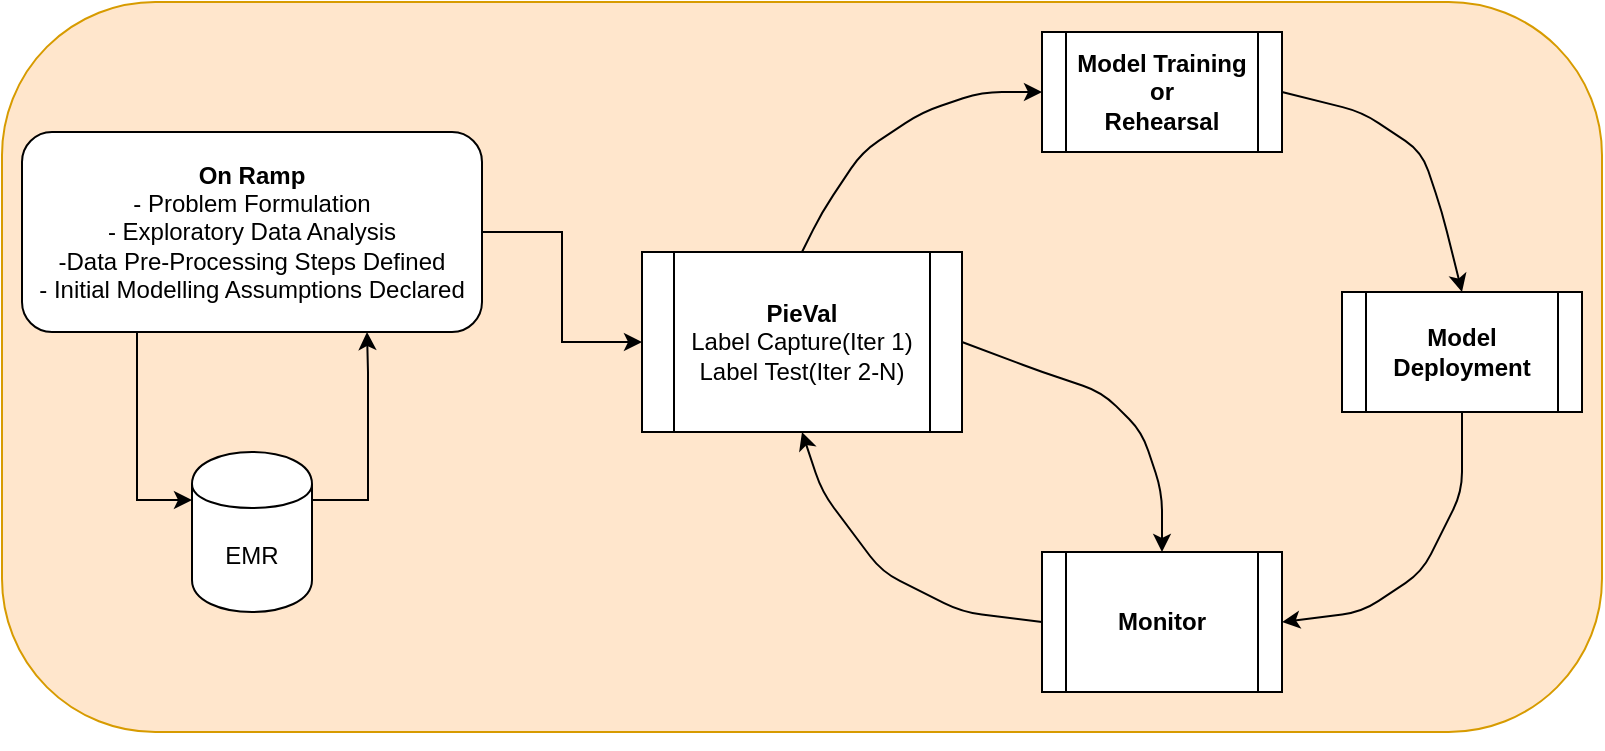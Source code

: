 <mxfile version="13.7.3" type="device"><diagram id="giYU9nGfMPzYd45Hw4Nj" name="Page-1"><mxGraphModel dx="984" dy="830" grid="1" gridSize="10" guides="1" tooltips="1" connect="1" arrows="1" fold="1" page="1" pageScale="1" pageWidth="850" pageHeight="1100" math="0" shadow="0"><root><mxCell id="0"/><mxCell id="1" parent="0"/><mxCell id="iRHSrYQaRzHmSF3AUp8Q-8" value="" style="rounded=1;whiteSpace=wrap;html=1;fillColor=#ffe6cc;strokeColor=#d79b00;arcSize=21;" parent="1" vertex="1"><mxGeometry x="30" y="35" width="800" height="365" as="geometry"/></mxCell><mxCell id="iRHSrYQaRzHmSF3AUp8Q-6" style="edgeStyle=orthogonalEdgeStyle;rounded=0;orthogonalLoop=1;jettySize=auto;html=1;entryX=0;entryY=0.3;entryDx=0;entryDy=0;exitX=0.25;exitY=1;exitDx=0;exitDy=0;" parent="1" source="vSDm96x_2NTzhf6EGQRm-1" target="iRHSrYQaRzHmSF3AUp8Q-1" edge="1"><mxGeometry relative="1" as="geometry"><Array as="points"><mxPoint x="98" y="284"/></Array></mxGeometry></mxCell><mxCell id="y_bQSvOHyVRggOBEt0zm-18" style="edgeStyle=orthogonalEdgeStyle;rounded=0;orthogonalLoop=1;jettySize=auto;html=1;entryX=0;entryY=0.5;entryDx=0;entryDy=0;" edge="1" parent="1" source="vSDm96x_2NTzhf6EGQRm-1" target="vSDm96x_2NTzhf6EGQRm-2"><mxGeometry relative="1" as="geometry"/></mxCell><mxCell id="vSDm96x_2NTzhf6EGQRm-1" value="&lt;b&gt;On Ramp&lt;/b&gt;&lt;br&gt;- Problem Formulation&lt;br&gt;- Exploratory Data Analysis&lt;br&gt;-Data Pre-Processing Steps Defined&lt;br&gt;- Initial Modelling Assumptions Declared" style="rounded=1;whiteSpace=wrap;html=1;" parent="1" vertex="1"><mxGeometry x="40" y="100" width="230" height="100" as="geometry"/></mxCell><mxCell id="vSDm96x_2NTzhf6EGQRm-2" value="&lt;b&gt;PieVal&lt;/b&gt;&lt;br&gt;Label Capture(Iter 1)&lt;br&gt;Label Test(Iter 2-N)" style="shape=process;whiteSpace=wrap;html=1;backgroundOutline=1;" parent="1" vertex="1"><mxGeometry x="350" y="160" width="160" height="90" as="geometry"/></mxCell><mxCell id="vSDm96x_2NTzhf6EGQRm-4" value="&lt;b&gt;Model Training&lt;br&gt;or&lt;br&gt;Rehearsal&lt;br&gt;&lt;/b&gt;" style="shape=process;whiteSpace=wrap;html=1;backgroundOutline=1;" parent="1" vertex="1"><mxGeometry x="550" y="50" width="120" height="60" as="geometry"/></mxCell><mxCell id="vSDm96x_2NTzhf6EGQRm-5" value="&lt;b&gt;Model Deployment&lt;/b&gt;" style="shape=process;whiteSpace=wrap;html=1;backgroundOutline=1;" parent="1" vertex="1"><mxGeometry x="700" y="180" width="120" height="60" as="geometry"/></mxCell><mxCell id="vSDm96x_2NTzhf6EGQRm-6" value="&lt;b&gt;Monitor&lt;/b&gt;" style="shape=process;whiteSpace=wrap;html=1;backgroundOutline=1;" parent="1" vertex="1"><mxGeometry x="550" y="310" width="120" height="70" as="geometry"/></mxCell><mxCell id="vSDm96x_2NTzhf6EGQRm-8" value="" style="endArrow=classic;html=1;entryX=0;entryY=0.5;entryDx=0;entryDy=0;exitX=0.5;exitY=0;exitDx=0;exitDy=0;" parent="1" source="vSDm96x_2NTzhf6EGQRm-2" target="vSDm96x_2NTzhf6EGQRm-4" edge="1"><mxGeometry width="50" height="50" relative="1" as="geometry"><mxPoint x="470" y="240" as="sourcePoint"/><mxPoint x="500" y="160" as="targetPoint"/><Array as="points"><mxPoint x="440" y="140"/><mxPoint x="460" y="110"/><mxPoint x="490" y="90"/><mxPoint x="520" y="80"/></Array></mxGeometry></mxCell><mxCell id="vSDm96x_2NTzhf6EGQRm-9" value="" style="endArrow=classic;html=1;exitX=1;exitY=0.5;exitDx=0;exitDy=0;entryX=0.5;entryY=0;entryDx=0;entryDy=0;" parent="1" source="vSDm96x_2NTzhf6EGQRm-4" target="vSDm96x_2NTzhf6EGQRm-5" edge="1"><mxGeometry width="50" height="50" relative="1" as="geometry"><mxPoint x="310" y="490" as="sourcePoint"/><mxPoint x="360" y="440" as="targetPoint"/><Array as="points"><mxPoint x="710" y="90"/><mxPoint x="740" y="110"/><mxPoint x="750" y="140"/></Array></mxGeometry></mxCell><mxCell id="vSDm96x_2NTzhf6EGQRm-11" value="" style="endArrow=classic;html=1;exitX=0;exitY=0.5;exitDx=0;exitDy=0;entryX=0.5;entryY=1;entryDx=0;entryDy=0;" parent="1" source="vSDm96x_2NTzhf6EGQRm-6" target="vSDm96x_2NTzhf6EGQRm-2" edge="1"><mxGeometry width="50" height="50" relative="1" as="geometry"><mxPoint x="230" y="430" as="sourcePoint"/><mxPoint x="280" y="380" as="targetPoint"/><Array as="points"><mxPoint x="510" y="340"/><mxPoint x="470" y="320"/><mxPoint x="440" y="280"/></Array></mxGeometry></mxCell><mxCell id="iRHSrYQaRzHmSF3AUp8Q-7" style="edgeStyle=orthogonalEdgeStyle;rounded=0;orthogonalLoop=1;jettySize=auto;html=1;entryX=0.75;entryY=1;entryDx=0;entryDy=0;exitX=1;exitY=0.3;exitDx=0;exitDy=0;" parent="1" source="iRHSrYQaRzHmSF3AUp8Q-1" target="vSDm96x_2NTzhf6EGQRm-1" edge="1"><mxGeometry relative="1" as="geometry"><Array as="points"><mxPoint x="213" y="284"/><mxPoint x="213" y="220"/><mxPoint x="213" y="220"/></Array></mxGeometry></mxCell><mxCell id="iRHSrYQaRzHmSF3AUp8Q-1" value="EMR" style="shape=cylinder;whiteSpace=wrap;html=1;boundedLbl=1;backgroundOutline=1;" parent="1" vertex="1"><mxGeometry x="125" y="260" width="60" height="80" as="geometry"/></mxCell><mxCell id="y_bQSvOHyVRggOBEt0zm-5" style="edgeStyle=orthogonalEdgeStyle;rounded=0;orthogonalLoop=1;jettySize=auto;html=1;exitX=0.5;exitY=1;exitDx=0;exitDy=0;" edge="1" parent="1" source="iRHSrYQaRzHmSF3AUp8Q-8" target="iRHSrYQaRzHmSF3AUp8Q-8"><mxGeometry relative="1" as="geometry"/></mxCell><mxCell id="y_bQSvOHyVRggOBEt0zm-11" value="" style="endArrow=classic;html=1;exitX=0.5;exitY=1;exitDx=0;exitDy=0;" edge="1" parent="1" source="vSDm96x_2NTzhf6EGQRm-5"><mxGeometry width="50" height="50" relative="1" as="geometry"><mxPoint x="720" y="350" as="sourcePoint"/><mxPoint x="670" y="345" as="targetPoint"/><Array as="points"><mxPoint x="760" y="280"/><mxPoint x="740" y="320"/><mxPoint x="710" y="340"/></Array></mxGeometry></mxCell><mxCell id="y_bQSvOHyVRggOBEt0zm-17" value="" style="endArrow=classic;html=1;entryX=0.5;entryY=0;entryDx=0;entryDy=0;exitX=1;exitY=0.5;exitDx=0;exitDy=0;" edge="1" parent="1" source="vSDm96x_2NTzhf6EGQRm-2" target="vSDm96x_2NTzhf6EGQRm-6"><mxGeometry width="50" height="50" relative="1" as="geometry"><mxPoint x="610" y="280" as="sourcePoint"/><mxPoint x="660" y="230" as="targetPoint"/><Array as="points"><mxPoint x="550" y="220"/><mxPoint x="580" y="230"/><mxPoint x="600" y="250"/><mxPoint x="610" y="280"/></Array></mxGeometry></mxCell></root></mxGraphModel></diagram></mxfile>